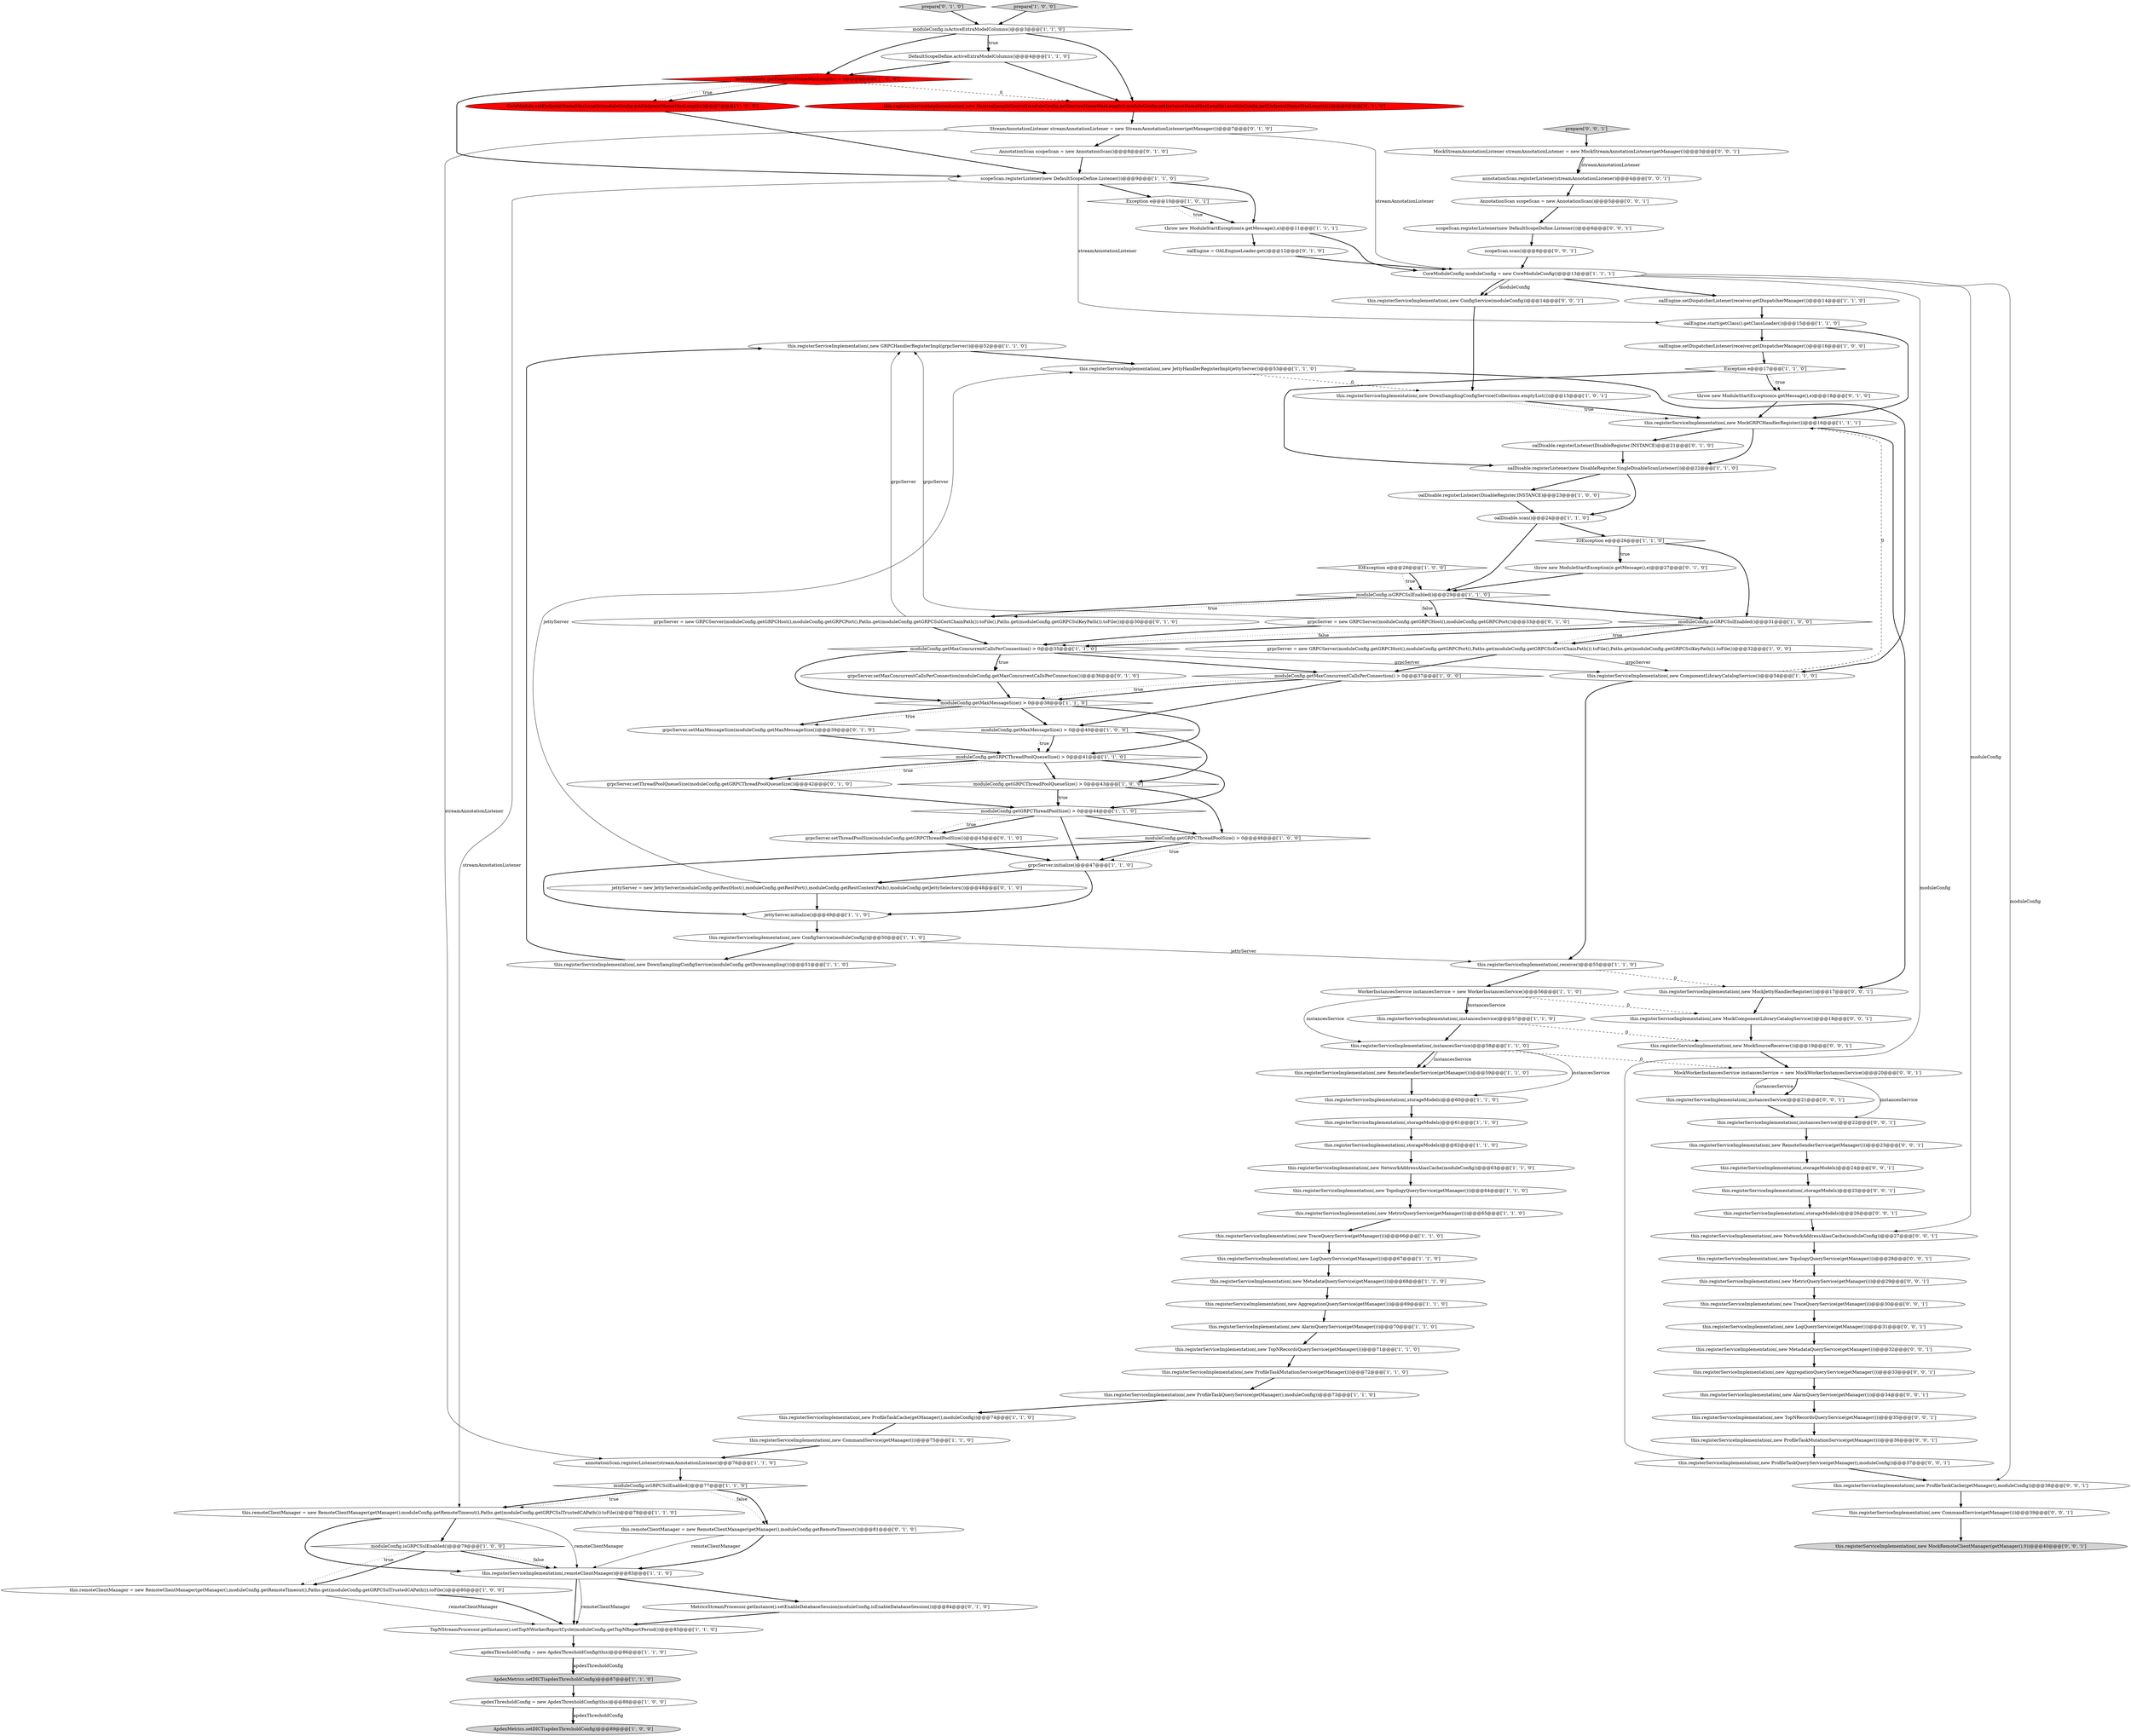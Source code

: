 digraph {
61 [style = filled, label = "this.registerServiceImplementation(,new GRPCHandlerRegisterImpl(grpcServer))@@@52@@@['1', '1', '0']", fillcolor = white, shape = ellipse image = "AAA0AAABBB1BBB"];
87 [style = filled, label = "this.registerServiceImplementation(,new TopNRecordsQueryService(getManager()))@@@35@@@['0', '0', '1']", fillcolor = white, shape = ellipse image = "AAA0AAABBB3BBB"];
58 [style = filled, label = "Exception e@@@10@@@['1', '0', '1']", fillcolor = white, shape = diamond image = "AAA0AAABBB1BBB"];
83 [style = filled, label = "grpcServer.setMaxConcurrentCallsPerConnection(moduleConfig.getMaxConcurrentCallsPerConnection())@@@36@@@['0', '1', '0']", fillcolor = white, shape = ellipse image = "AAA0AAABBB2BBB"];
54 [style = filled, label = "ApdexMetrics.setDICT(apdexThresholdConfig)@@@89@@@['1', '0', '0']", fillcolor = lightgray, shape = ellipse image = "AAA0AAABBB1BBB"];
30 [style = filled, label = "this.registerServiceImplementation(,new MockGRPCHandlerRegister())@@@16@@@['1', '1', '1']", fillcolor = white, shape = ellipse image = "AAA0AAABBB1BBB"];
80 [style = filled, label = "prepare['0', '1', '0']", fillcolor = lightgray, shape = diamond image = "AAA0AAABBB2BBB"];
16 [style = filled, label = "moduleConfig.getMaxConcurrentCallsPerConnection() > 0@@@37@@@['1', '0', '0']", fillcolor = white, shape = diamond image = "AAA0AAABBB1BBB"];
33 [style = filled, label = "this.registerServiceImplementation(,new DownSamplingConfigService(Collections.emptyList()))@@@15@@@['1', '0', '1']", fillcolor = white, shape = ellipse image = "AAA0AAABBB1BBB"];
48 [style = filled, label = "moduleConfig.getMaxMessageSize() > 0@@@38@@@['1', '1', '0']", fillcolor = white, shape = diamond image = "AAA0AAABBB1BBB"];
82 [style = filled, label = "grpcServer.setMaxMessageSize(moduleConfig.getMaxMessageSize())@@@39@@@['0', '1', '0']", fillcolor = white, shape = ellipse image = "AAA0AAABBB2BBB"];
52 [style = filled, label = "Exception e@@@17@@@['1', '1', '0']", fillcolor = white, shape = diamond image = "AAA0AAABBB1BBB"];
99 [style = filled, label = "this.registerServiceImplementation(,storageModels)@@@24@@@['0', '0', '1']", fillcolor = white, shape = ellipse image = "AAA0AAABBB3BBB"];
24 [style = filled, label = "moduleConfig.isGRPCSslEnabled()@@@29@@@['1', '1', '0']", fillcolor = white, shape = diamond image = "AAA0AAABBB1BBB"];
68 [style = filled, label = "this.remoteClientManager = new RemoteClientManager(getManager(),moduleConfig.getRemoteTimeout(),Paths.get(moduleConfig.getGRPCSslTrustedCAPath()).toFile())@@@78@@@['1', '1', '0']", fillcolor = white, shape = ellipse image = "AAA0AAABBB1BBB"];
97 [style = filled, label = "this.registerServiceImplementation(,new MockComponentLibraryCatalogService())@@@18@@@['0', '0', '1']", fillcolor = white, shape = ellipse image = "AAA0AAABBB3BBB"];
81 [style = filled, label = "oalDisable.registerListener(DisableRegister.INSTANCE)@@@21@@@['0', '1', '0']", fillcolor = white, shape = ellipse image = "AAA0AAABBB2BBB"];
71 [style = filled, label = "jettyServer = new JettyServer(moduleConfig.getRestHost(),moduleConfig.getRestPort(),moduleConfig.getRestContextPath(),moduleConfig.getJettySelectors())@@@48@@@['0', '1', '0']", fillcolor = white, shape = ellipse image = "AAA0AAABBB2BBB"];
73 [style = filled, label = "this.remoteClientManager = new RemoteClientManager(getManager(),moduleConfig.getRemoteTimeout())@@@81@@@['0', '1', '0']", fillcolor = white, shape = ellipse image = "AAA0AAABBB2BBB"];
86 [style = filled, label = "grpcServer = new GRPCServer(moduleConfig.getGRPCHost(),moduleConfig.getGRPCPort(),Paths.get(moduleConfig.getGRPCSslCertChainPath()).toFile(),Paths.get(moduleConfig.getGRPCSslKeyPath()).toFile())@@@30@@@['0', '1', '0']", fillcolor = white, shape = ellipse image = "AAA0AAABBB2BBB"];
95 [style = filled, label = "this.registerServiceImplementation(,new RemoteSenderService(getManager()))@@@23@@@['0', '0', '1']", fillcolor = white, shape = ellipse image = "AAA0AAABBB3BBB"];
45 [style = filled, label = "moduleConfig.isGRPCSslEnabled()@@@79@@@['1', '0', '0']", fillcolor = white, shape = diamond image = "AAA0AAABBB1BBB"];
10 [style = filled, label = "this.registerServiceImplementation(,new ProfileTaskQueryService(getManager(),moduleConfig))@@@73@@@['1', '1', '0']", fillcolor = white, shape = ellipse image = "AAA0AAABBB1BBB"];
75 [style = filled, label = "MetricsStreamProcessor.getInstance().setEnableDatabaseSession(moduleConfig.isEnableDatabaseSession())@@@84@@@['0', '1', '0']", fillcolor = white, shape = ellipse image = "AAA0AAABBB2BBB"];
85 [style = filled, label = "StreamAnnotationListener streamAnnotationListener = new StreamAnnotationListener(getManager())@@@7@@@['0', '1', '0']", fillcolor = white, shape = ellipse image = "AAA0AAABBB2BBB"];
56 [style = filled, label = "prepare['1', '0', '0']", fillcolor = lightgray, shape = diamond image = "AAA0AAABBB1BBB"];
69 [style = filled, label = "moduleConfig.getGRPCThreadPoolQueueSize() > 0@@@43@@@['1', '0', '0']", fillcolor = white, shape = diamond image = "AAA0AAABBB1BBB"];
31 [style = filled, label = "grpcServer.initialize()@@@47@@@['1', '1', '0']", fillcolor = white, shape = ellipse image = "AAA0AAABBB1BBB"];
89 [style = filled, label = "this.registerServiceImplementation(,new CommandService(getManager()))@@@39@@@['0', '0', '1']", fillcolor = white, shape = ellipse image = "AAA0AAABBB3BBB"];
59 [style = filled, label = "moduleConfig.isGRPCSslEnabled()@@@77@@@['1', '1', '0']", fillcolor = white, shape = diamond image = "AAA0AAABBB1BBB"];
70 [style = filled, label = "oalEngine = OALEngineLoader.get()@@@12@@@['0', '1', '0']", fillcolor = white, shape = ellipse image = "AAA0AAABBB2BBB"];
106 [style = filled, label = "this.registerServiceImplementation(,storageModels)@@@25@@@['0', '0', '1']", fillcolor = white, shape = ellipse image = "AAA0AAABBB3BBB"];
23 [style = filled, label = "oalEngine.setDispatcherListener(receiver.getDispatcherManager())@@@16@@@['1', '0', '0']", fillcolor = white, shape = ellipse image = "AAA0AAABBB1BBB"];
109 [style = filled, label = "this.registerServiceImplementation(,new MetadataQueryService(getManager()))@@@32@@@['0', '0', '1']", fillcolor = white, shape = ellipse image = "AAA0AAABBB3BBB"];
42 [style = filled, label = "oalDisable.scan()@@@24@@@['1', '1', '0']", fillcolor = white, shape = ellipse image = "AAA0AAABBB1BBB"];
22 [style = filled, label = "this.registerServiceImplementation(,new JettyHandlerRegisterImpl(jettyServer))@@@53@@@['1', '1', '0']", fillcolor = white, shape = ellipse image = "AAA0AAABBB1BBB"];
65 [style = filled, label = "oalDisable.registerListener(new DisableRegister.SingleDisableScanListener())@@@22@@@['1', '1', '0']", fillcolor = white, shape = ellipse image = "AAA0AAABBB1BBB"];
67 [style = filled, label = "this.registerServiceImplementation(,receiver)@@@55@@@['1', '1', '0']", fillcolor = white, shape = ellipse image = "AAA0AAABBB1BBB"];
0 [style = filled, label = "this.registerServiceImplementation(,new TraceQueryService(getManager()))@@@66@@@['1', '1', '0']", fillcolor = white, shape = ellipse image = "AAA0AAABBB1BBB"];
1 [style = filled, label = "this.registerServiceImplementation(,new AggregationQueryService(getManager()))@@@69@@@['1', '1', '0']", fillcolor = white, shape = ellipse image = "AAA0AAABBB1BBB"];
46 [style = filled, label = "IOException e@@@28@@@['1', '0', '0']", fillcolor = white, shape = diamond image = "AAA0AAABBB1BBB"];
53 [style = filled, label = "moduleConfig.getGRPCThreadPoolQueueSize() > 0@@@41@@@['1', '1', '0']", fillcolor = white, shape = diamond image = "AAA0AAABBB1BBB"];
84 [style = filled, label = "this.registerServiceImplementation(,new NamingLengthControl(moduleConfig.getServiceNameMaxLength(),moduleConfig.getInstanceNameMaxLength(),moduleConfig.getEndpointNameMaxLength()))@@@6@@@['0', '1', '0']", fillcolor = red, shape = ellipse image = "AAA1AAABBB2BBB"];
43 [style = filled, label = "TopNStreamProcessor.getInstance().setTopNWorkerReportCycle(moduleConfig.getTopNReportPeriod())@@@85@@@['1', '1', '0']", fillcolor = white, shape = ellipse image = "AAA0AAABBB1BBB"];
100 [style = filled, label = "this.registerServiceImplementation(,new TraceQueryService(getManager()))@@@30@@@['0', '0', '1']", fillcolor = white, shape = ellipse image = "AAA0AAABBB3BBB"];
51 [style = filled, label = "this.registerServiceImplementation(,new ProfileTaskCache(getManager(),moduleConfig))@@@74@@@['1', '1', '0']", fillcolor = white, shape = ellipse image = "AAA0AAABBB1BBB"];
2 [style = filled, label = "moduleConfig.getMaxMessageSize() > 0@@@40@@@['1', '0', '0']", fillcolor = white, shape = diamond image = "AAA0AAABBB1BBB"];
37 [style = filled, label = "this.registerServiceImplementation(,new NetworkAddressAliasCache(moduleConfig))@@@63@@@['1', '1', '0']", fillcolor = white, shape = ellipse image = "AAA0AAABBB1BBB"];
28 [style = filled, label = "oalEngine.setDispatcherListener(receiver.getDispatcherManager())@@@14@@@['1', '1', '0']", fillcolor = white, shape = ellipse image = "AAA0AAABBB1BBB"];
35 [style = filled, label = "this.registerServiceImplementation(,new ConfigService(moduleConfig))@@@50@@@['1', '1', '0']", fillcolor = white, shape = ellipse image = "AAA0AAABBB1BBB"];
103 [style = filled, label = "this.registerServiceImplementation(,new ProfileTaskMutationService(getManager()))@@@36@@@['0', '0', '1']", fillcolor = white, shape = ellipse image = "AAA0AAABBB3BBB"];
39 [style = filled, label = "this.registerServiceImplementation(,new MetadataQueryService(getManager()))@@@68@@@['1', '1', '0']", fillcolor = white, shape = ellipse image = "AAA0AAABBB1BBB"];
14 [style = filled, label = "moduleConfig.isGRPCSslEnabled()@@@31@@@['1', '0', '0']", fillcolor = white, shape = diamond image = "AAA0AAABBB1BBB"];
50 [style = filled, label = "ApdexMetrics.setDICT(apdexThresholdConfig)@@@87@@@['1', '1', '0']", fillcolor = lightgray, shape = ellipse image = "AAA0AAABBB1BBB"];
79 [style = filled, label = "grpcServer = new GRPCServer(moduleConfig.getGRPCHost(),moduleConfig.getGRPCPort())@@@33@@@['0', '1', '0']", fillcolor = white, shape = ellipse image = "AAA0AAABBB2BBB"];
102 [style = filled, label = "this.registerServiceImplementation(,new MockSourceReceiver())@@@19@@@['0', '0', '1']", fillcolor = white, shape = ellipse image = "AAA0AAABBB3BBB"];
49 [style = filled, label = "this.registerServiceImplementation(,new RemoteSenderService(getManager()))@@@59@@@['1', '1', '0']", fillcolor = white, shape = ellipse image = "AAA0AAABBB1BBB"];
94 [style = filled, label = "this.registerServiceImplementation(,new MockRemoteClientManager(getManager(),0))@@@40@@@['0', '0', '1']", fillcolor = lightgray, shape = ellipse image = "AAA0AAABBB3BBB"];
92 [style = filled, label = "scopeScan.registerListener(new DefaultScopeDefine.Listener())@@@6@@@['0', '0', '1']", fillcolor = white, shape = ellipse image = "AAA0AAABBB3BBB"];
112 [style = filled, label = "this.registerServiceImplementation(,new ProfileTaskCache(getManager(),moduleConfig))@@@38@@@['0', '0', '1']", fillcolor = white, shape = ellipse image = "AAA0AAABBB3BBB"];
9 [style = filled, label = "this.registerServiceImplementation(,instancesService)@@@57@@@['1', '1', '0']", fillcolor = white, shape = ellipse image = "AAA0AAABBB1BBB"];
7 [style = filled, label = "moduleConfig.getMaxConcurrentCallsPerConnection() > 0@@@35@@@['1', '1', '0']", fillcolor = white, shape = diamond image = "AAA0AAABBB1BBB"];
44 [style = filled, label = "this.registerServiceImplementation(,new LogQueryService(getManager()))@@@67@@@['1', '1', '0']", fillcolor = white, shape = ellipse image = "AAA0AAABBB1BBB"];
72 [style = filled, label = "AnnotationScan scopeScan = new AnnotationScan()@@@8@@@['0', '1', '0']", fillcolor = white, shape = ellipse image = "AAA0AAABBB2BBB"];
12 [style = filled, label = "CoreModule.setEndpointNameMaxLength(moduleConfig.getEndpointNameMaxLength())@@@7@@@['1', '0', '0']", fillcolor = red, shape = ellipse image = "AAA1AAABBB1BBB"];
78 [style = filled, label = "grpcServer.setThreadPoolSize(moduleConfig.getGRPCThreadPoolSize())@@@45@@@['0', '1', '0']", fillcolor = white, shape = ellipse image = "AAA0AAABBB2BBB"];
98 [style = filled, label = "scopeScan.scan()@@@8@@@['0', '0', '1']", fillcolor = white, shape = ellipse image = "AAA0AAABBB3BBB"];
17 [style = filled, label = "this.registerServiceImplementation(,new ComponentLibraryCatalogService())@@@54@@@['1', '1', '0']", fillcolor = white, shape = ellipse image = "AAA0AAABBB1BBB"];
13 [style = filled, label = "this.remoteClientManager = new RemoteClientManager(getManager(),moduleConfig.getRemoteTimeout(),Paths.get(moduleConfig.getGRPCSslTrustedCAPath()).toFile())@@@80@@@['1', '0', '0']", fillcolor = white, shape = ellipse image = "AAA0AAABBB1BBB"];
96 [style = filled, label = "this.registerServiceImplementation(,new AggregationQueryService(getManager()))@@@33@@@['0', '0', '1']", fillcolor = white, shape = ellipse image = "AAA0AAABBB3BBB"];
11 [style = filled, label = "this.registerServiceImplementation(,remoteClientManager)@@@83@@@['1', '1', '0']", fillcolor = white, shape = ellipse image = "AAA0AAABBB1BBB"];
62 [style = filled, label = "moduleConfig.getGRPCThreadPoolSize() > 0@@@44@@@['1', '1', '0']", fillcolor = white, shape = diamond image = "AAA0AAABBB1BBB"];
29 [style = filled, label = "this.registerServiceImplementation(,new TopologyQueryService(getManager()))@@@64@@@['1', '1', '0']", fillcolor = white, shape = ellipse image = "AAA0AAABBB1BBB"];
55 [style = filled, label = "moduleConfig.getGRPCThreadPoolSize() > 0@@@46@@@['1', '0', '0']", fillcolor = white, shape = diamond image = "AAA0AAABBB1BBB"];
36 [style = filled, label = "throw new ModuleStartException(e.getMessage(),e)@@@11@@@['1', '1', '1']", fillcolor = white, shape = ellipse image = "AAA0AAABBB1BBB"];
111 [style = filled, label = "this.registerServiceImplementation(,new MetricQueryService(getManager()))@@@29@@@['0', '0', '1']", fillcolor = white, shape = ellipse image = "AAA0AAABBB3BBB"];
76 [style = filled, label = "throw new ModuleStartException(e.getMessage(),e)@@@18@@@['0', '1', '0']", fillcolor = white, shape = ellipse image = "AAA0AAABBB2BBB"];
101 [style = filled, label = "this.registerServiceImplementation(,new LogQueryService(getManager()))@@@31@@@['0', '0', '1']", fillcolor = white, shape = ellipse image = "AAA0AAABBB3BBB"];
6 [style = filled, label = "WorkerInstancesService instancesService = new WorkerInstancesService()@@@56@@@['1', '1', '0']", fillcolor = white, shape = ellipse image = "AAA0AAABBB1BBB"];
60 [style = filled, label = "apdexThresholdConfig = new ApdexThresholdConfig(this)@@@86@@@['1', '1', '0']", fillcolor = white, shape = ellipse image = "AAA0AAABBB1BBB"];
5 [style = filled, label = "this.registerServiceImplementation(,instancesService)@@@58@@@['1', '1', '0']", fillcolor = white, shape = ellipse image = "AAA0AAABBB1BBB"];
108 [style = filled, label = "this.registerServiceImplementation(,instancesService)@@@22@@@['0', '0', '1']", fillcolor = white, shape = ellipse image = "AAA0AAABBB3BBB"];
3 [style = filled, label = "oalDisable.registerListener(DisableRegister.INSTANCE)@@@23@@@['1', '0', '0']", fillcolor = white, shape = ellipse image = "AAA0AAABBB1BBB"];
93 [style = filled, label = "this.registerServiceImplementation(,new ConfigService(moduleConfig))@@@14@@@['0', '0', '1']", fillcolor = white, shape = ellipse image = "AAA0AAABBB3BBB"];
90 [style = filled, label = "this.registerServiceImplementation(,new MockJettyHandlerRegister())@@@17@@@['0', '0', '1']", fillcolor = white, shape = ellipse image = "AAA0AAABBB3BBB"];
105 [style = filled, label = "this.registerServiceImplementation(,instancesService)@@@21@@@['0', '0', '1']", fillcolor = white, shape = ellipse image = "AAA0AAABBB3BBB"];
64 [style = filled, label = "this.registerServiceImplementation(,new CommandService(getManager()))@@@75@@@['1', '1', '0']", fillcolor = white, shape = ellipse image = "AAA0AAABBB1BBB"];
32 [style = filled, label = "this.registerServiceImplementation(,new TopNRecordsQueryService(getManager()))@@@71@@@['1', '1', '0']", fillcolor = white, shape = ellipse image = "AAA0AAABBB1BBB"];
40 [style = filled, label = "DefaultScopeDefine.activeExtraModelColumns()@@@4@@@['1', '1', '0']", fillcolor = white, shape = ellipse image = "AAA0AAABBB1BBB"];
26 [style = filled, label = "this.registerServiceImplementation(,storageModels)@@@61@@@['1', '1', '0']", fillcolor = white, shape = ellipse image = "AAA0AAABBB1BBB"];
25 [style = filled, label = "this.registerServiceImplementation(,new AlarmQueryService(getManager()))@@@70@@@['1', '1', '0']", fillcolor = white, shape = ellipse image = "AAA0AAABBB1BBB"];
63 [style = filled, label = "this.registerServiceImplementation(,storageModels)@@@62@@@['1', '1', '0']", fillcolor = white, shape = ellipse image = "AAA0AAABBB1BBB"];
38 [style = filled, label = "this.registerServiceImplementation(,new DownSamplingConfigService(moduleConfig.getDownsampling()))@@@51@@@['1', '1', '0']", fillcolor = white, shape = ellipse image = "AAA0AAABBB1BBB"];
114 [style = filled, label = "this.registerServiceImplementation(,new AlarmQueryService(getManager()))@@@34@@@['0', '0', '1']", fillcolor = white, shape = ellipse image = "AAA0AAABBB3BBB"];
15 [style = filled, label = "apdexThresholdConfig = new ApdexThresholdConfig(this)@@@88@@@['1', '0', '0']", fillcolor = white, shape = ellipse image = "AAA0AAABBB1BBB"];
117 [style = filled, label = "MockStreamAnnotationListener streamAnnotationListener = new MockStreamAnnotationListener(getManager())@@@3@@@['0', '0', '1']", fillcolor = white, shape = ellipse image = "AAA0AAABBB3BBB"];
8 [style = filled, label = "grpcServer = new GRPCServer(moduleConfig.getGRPCHost(),moduleConfig.getGRPCPort(),Paths.get(moduleConfig.getGRPCSslCertChainPath()).toFile(),Paths.get(moduleConfig.getGRPCSslKeyPath()).toFile())@@@32@@@['1', '0', '0']", fillcolor = white, shape = ellipse image = "AAA0AAABBB1BBB"];
113 [style = filled, label = "AnnotationScan scopeScan = new AnnotationScan()@@@5@@@['0', '0', '1']", fillcolor = white, shape = ellipse image = "AAA0AAABBB3BBB"];
41 [style = filled, label = "scopeScan.registerListener(new DefaultScopeDefine.Listener())@@@9@@@['1', '1', '0']", fillcolor = white, shape = ellipse image = "AAA0AAABBB1BBB"];
104 [style = filled, label = "annotationScan.registerListener(streamAnnotationListener)@@@4@@@['0', '0', '1']", fillcolor = white, shape = ellipse image = "AAA0AAABBB3BBB"];
57 [style = filled, label = "oalEngine.start(getClass().getClassLoader())@@@15@@@['1', '1', '0']", fillcolor = white, shape = ellipse image = "AAA0AAABBB1BBB"];
19 [style = filled, label = "IOException e@@@26@@@['1', '1', '0']", fillcolor = white, shape = diamond image = "AAA0AAABBB1BBB"];
21 [style = filled, label = "this.registerServiceImplementation(,storageModels)@@@60@@@['1', '1', '0']", fillcolor = white, shape = ellipse image = "AAA0AAABBB1BBB"];
20 [style = filled, label = "moduleConfig.isActiveExtraModelColumns()@@@3@@@['1', '1', '0']", fillcolor = white, shape = diamond image = "AAA0AAABBB1BBB"];
4 [style = filled, label = "moduleConfig.getEndpointNameMaxLength() > 0@@@6@@@['1', '0', '0']", fillcolor = red, shape = diamond image = "AAA1AAABBB1BBB"];
66 [style = filled, label = "annotationScan.registerListener(streamAnnotationListener)@@@76@@@['1', '1', '0']", fillcolor = white, shape = ellipse image = "AAA0AAABBB1BBB"];
91 [style = filled, label = "prepare['0', '0', '1']", fillcolor = lightgray, shape = diamond image = "AAA0AAABBB3BBB"];
74 [style = filled, label = "grpcServer.setThreadPoolQueueSize(moduleConfig.getGRPCThreadPoolQueueSize())@@@42@@@['0', '1', '0']", fillcolor = white, shape = ellipse image = "AAA0AAABBB2BBB"];
27 [style = filled, label = "this.registerServiceImplementation(,new MetricQueryService(getManager()))@@@65@@@['1', '1', '0']", fillcolor = white, shape = ellipse image = "AAA0AAABBB1BBB"];
18 [style = filled, label = "this.registerServiceImplementation(,new ProfileTaskMutationService(getManager()))@@@72@@@['1', '1', '0']", fillcolor = white, shape = ellipse image = "AAA0AAABBB1BBB"];
88 [style = filled, label = "MockWorkerInstancesService instancesService = new MockWorkerInstancesService()@@@20@@@['0', '0', '1']", fillcolor = white, shape = ellipse image = "AAA0AAABBB3BBB"];
115 [style = filled, label = "this.registerServiceImplementation(,storageModels)@@@26@@@['0', '0', '1']", fillcolor = white, shape = ellipse image = "AAA0AAABBB3BBB"];
47 [style = filled, label = "jettyServer.initialize()@@@49@@@['1', '1', '0']", fillcolor = white, shape = ellipse image = "AAA0AAABBB1BBB"];
34 [style = filled, label = "CoreModuleConfig moduleConfig = new CoreModuleConfig()@@@13@@@['1', '1', '1']", fillcolor = white, shape = ellipse image = "AAA0AAABBB1BBB"];
110 [style = filled, label = "this.registerServiceImplementation(,new TopologyQueryService(getManager()))@@@28@@@['0', '0', '1']", fillcolor = white, shape = ellipse image = "AAA0AAABBB3BBB"];
107 [style = filled, label = "this.registerServiceImplementation(,new ProfileTaskQueryService(getManager(),moduleConfig))@@@37@@@['0', '0', '1']", fillcolor = white, shape = ellipse image = "AAA0AAABBB3BBB"];
116 [style = filled, label = "this.registerServiceImplementation(,new NetworkAddressAliasCache(moduleConfig))@@@27@@@['0', '0', '1']", fillcolor = white, shape = ellipse image = "AAA0AAABBB3BBB"];
77 [style = filled, label = "throw new ModuleStartException(e.getMessage(),e)@@@27@@@['0', '1', '0']", fillcolor = white, shape = ellipse image = "AAA0AAABBB2BBB"];
40->4 [style = bold, label=""];
86->7 [style = bold, label=""];
8->16 [style = bold, label=""];
19->77 [style = dotted, label="true"];
53->69 [style = bold, label=""];
43->60 [style = bold, label=""];
65->42 [style = bold, label=""];
72->41 [style = bold, label=""];
24->79 [style = bold, label=""];
55->47 [style = bold, label=""];
34->107 [style = solid, label="moduleConfig"];
15->54 [style = bold, label=""];
78->31 [style = bold, label=""];
30->90 [style = bold, label=""];
46->24 [style = dotted, label="true"];
60->50 [style = bold, label=""];
62->55 [style = bold, label=""];
89->94 [style = bold, label=""];
7->48 [style = bold, label=""];
68->11 [style = solid, label="remoteClientManager"];
20->40 [style = dotted, label="true"];
55->31 [style = dotted, label="true"];
69->55 [style = bold, label=""];
14->7 [style = bold, label=""];
5->88 [style = dashed, label="0"];
30->65 [style = bold, label=""];
2->53 [style = bold, label=""];
21->26 [style = bold, label=""];
79->61 [style = solid, label="grpcServer"];
6->9 [style = solid, label="instancesService"];
61->22 [style = bold, label=""];
5->49 [style = bold, label=""];
91->117 [style = bold, label=""];
99->106 [style = bold, label=""];
6->5 [style = solid, label="instancesService"];
23->52 [style = bold, label=""];
71->47 [style = bold, label=""];
34->93 [style = solid, label="moduleConfig"];
7->16 [style = bold, label=""];
82->53 [style = bold, label=""];
9->5 [style = bold, label=""];
59->73 [style = dotted, label="false"];
2->69 [style = bold, label=""];
69->62 [style = dotted, label="true"];
113->92 [style = bold, label=""];
35->38 [style = bold, label=""];
32->18 [style = bold, label=""];
55->31 [style = bold, label=""];
41->58 [style = bold, label=""];
68->11 [style = bold, label=""];
42->19 [style = bold, label=""];
48->82 [style = dotted, label="true"];
2->53 [style = dotted, label="true"];
92->98 [style = bold, label=""];
86->61 [style = solid, label="grpcServer"];
10->51 [style = bold, label=""];
80->20 [style = bold, label=""];
48->2 [style = bold, label=""];
27->0 [style = bold, label=""];
60->50 [style = solid, label="apdexThresholdConfig"];
59->73 [style = bold, label=""];
46->24 [style = bold, label=""];
97->102 [style = bold, label=""];
52->65 [style = bold, label=""];
95->99 [style = bold, label=""];
37->29 [style = bold, label=""];
111->100 [style = bold, label=""];
107->112 [style = bold, label=""];
11->43 [style = bold, label=""];
5->49 [style = solid, label="instancesService"];
83->48 [style = bold, label=""];
69->62 [style = bold, label=""];
45->11 [style = bold, label=""];
12->41 [style = bold, label=""];
59->68 [style = bold, label=""];
13->43 [style = solid, label="remoteClientManager"];
57->23 [style = bold, label=""];
29->27 [style = bold, label=""];
117->104 [style = bold, label=""];
102->88 [style = bold, label=""];
93->33 [style = bold, label=""];
98->34 [style = bold, label=""];
20->84 [style = bold, label=""];
88->108 [style = solid, label="instancesService"];
96->114 [style = bold, label=""];
7->83 [style = bold, label=""];
41->57 [style = solid, label="streamAnnotationListener"];
7->83 [style = dotted, label="true"];
35->67 [style = solid, label="jettyServer"];
103->107 [style = bold, label=""];
13->43 [style = bold, label=""];
63->37 [style = bold, label=""];
64->66 [style = bold, label=""];
68->45 [style = bold, label=""];
33->30 [style = bold, label=""];
57->30 [style = bold, label=""];
22->17 [style = bold, label=""];
48->82 [style = bold, label=""];
62->78 [style = bold, label=""];
14->8 [style = bold, label=""];
31->47 [style = bold, label=""];
0->44 [style = bold, label=""];
114->87 [style = bold, label=""];
109->96 [style = bold, label=""];
36->70 [style = bold, label=""];
88->105 [style = solid, label="instancesService"];
90->97 [style = bold, label=""];
34->112 [style = solid, label="moduleConfig"];
53->74 [style = dotted, label="true"];
34->93 [style = bold, label=""];
104->113 [style = bold, label=""];
16->48 [style = dotted, label="true"];
70->34 [style = bold, label=""];
79->7 [style = bold, label=""];
22->33 [style = dashed, label="0"];
67->6 [style = bold, label=""];
77->24 [style = bold, label=""];
42->24 [style = bold, label=""];
40->84 [style = bold, label=""];
4->41 [style = bold, label=""];
3->42 [style = bold, label=""];
53->62 [style = bold, label=""];
34->28 [style = bold, label=""];
45->13 [style = dotted, label="true"];
41->36 [style = bold, label=""];
88->105 [style = bold, label=""];
17->67 [style = bold, label=""];
19->14 [style = bold, label=""];
74->62 [style = bold, label=""];
18->10 [style = bold, label=""];
84->85 [style = bold, label=""];
26->63 [style = bold, label=""];
81->65 [style = bold, label=""];
24->86 [style = bold, label=""];
108->95 [style = bold, label=""];
51->64 [style = bold, label=""];
30->81 [style = bold, label=""];
53->74 [style = bold, label=""];
24->79 [style = dotted, label="false"];
16->48 [style = bold, label=""];
14->8 [style = dotted, label="true"];
4->84 [style = dashed, label="0"];
4->12 [style = bold, label=""];
39->1 [style = bold, label=""];
11->75 [style = bold, label=""];
116->110 [style = bold, label=""];
41->68 [style = solid, label="streamAnnotationListener"];
50->15 [style = bold, label=""];
28->57 [style = bold, label=""];
100->101 [style = bold, label=""];
4->12 [style = dotted, label="true"];
1->25 [style = bold, label=""];
19->77 [style = bold, label=""];
36->34 [style = bold, label=""];
11->43 [style = solid, label="remoteClientManager"];
85->34 [style = solid, label="streamAnnotationListener"];
71->22 [style = solid, label="jettyServer"];
67->90 [style = dashed, label="0"];
58->36 [style = bold, label=""];
65->3 [style = bold, label=""];
85->72 [style = bold, label=""];
115->116 [style = bold, label=""];
52->76 [style = bold, label=""];
59->68 [style = dotted, label="true"];
58->36 [style = dotted, label="true"];
14->7 [style = dotted, label="false"];
25->32 [style = bold, label=""];
24->86 [style = dotted, label="true"];
73->11 [style = solid, label="remoteClientManager"];
106->115 [style = bold, label=""];
45->13 [style = bold, label=""];
48->53 [style = bold, label=""];
38->61 [style = bold, label=""];
16->2 [style = bold, label=""];
44->39 [style = bold, label=""];
47->35 [style = bold, label=""];
45->11 [style = dotted, label="false"];
33->30 [style = dotted, label="true"];
76->30 [style = bold, label=""];
73->11 [style = bold, label=""];
49->21 [style = bold, label=""];
110->111 [style = bold, label=""];
6->97 [style = dashed, label="0"];
20->4 [style = bold, label=""];
24->14 [style = bold, label=""];
5->21 [style = solid, label="instancesService"];
31->71 [style = bold, label=""];
62->31 [style = bold, label=""];
52->76 [style = dotted, label="true"];
20->40 [style = bold, label=""];
112->89 [style = bold, label=""];
7->17 [style = solid, label="grpcServer"];
15->54 [style = solid, label="apdexThresholdConfig"];
85->66 [style = solid, label="streamAnnotationListener"];
101->109 [style = bold, label=""];
75->43 [style = bold, label=""];
105->108 [style = bold, label=""];
9->102 [style = dashed, label="0"];
34->116 [style = solid, label="moduleConfig"];
8->17 [style = solid, label="grpcServer"];
117->104 [style = solid, label="streamAnnotationListener"];
56->20 [style = bold, label=""];
87->103 [style = bold, label=""];
6->9 [style = bold, label=""];
17->30 [style = dashed, label="0"];
66->59 [style = bold, label=""];
62->78 [style = dotted, label="true"];
}

